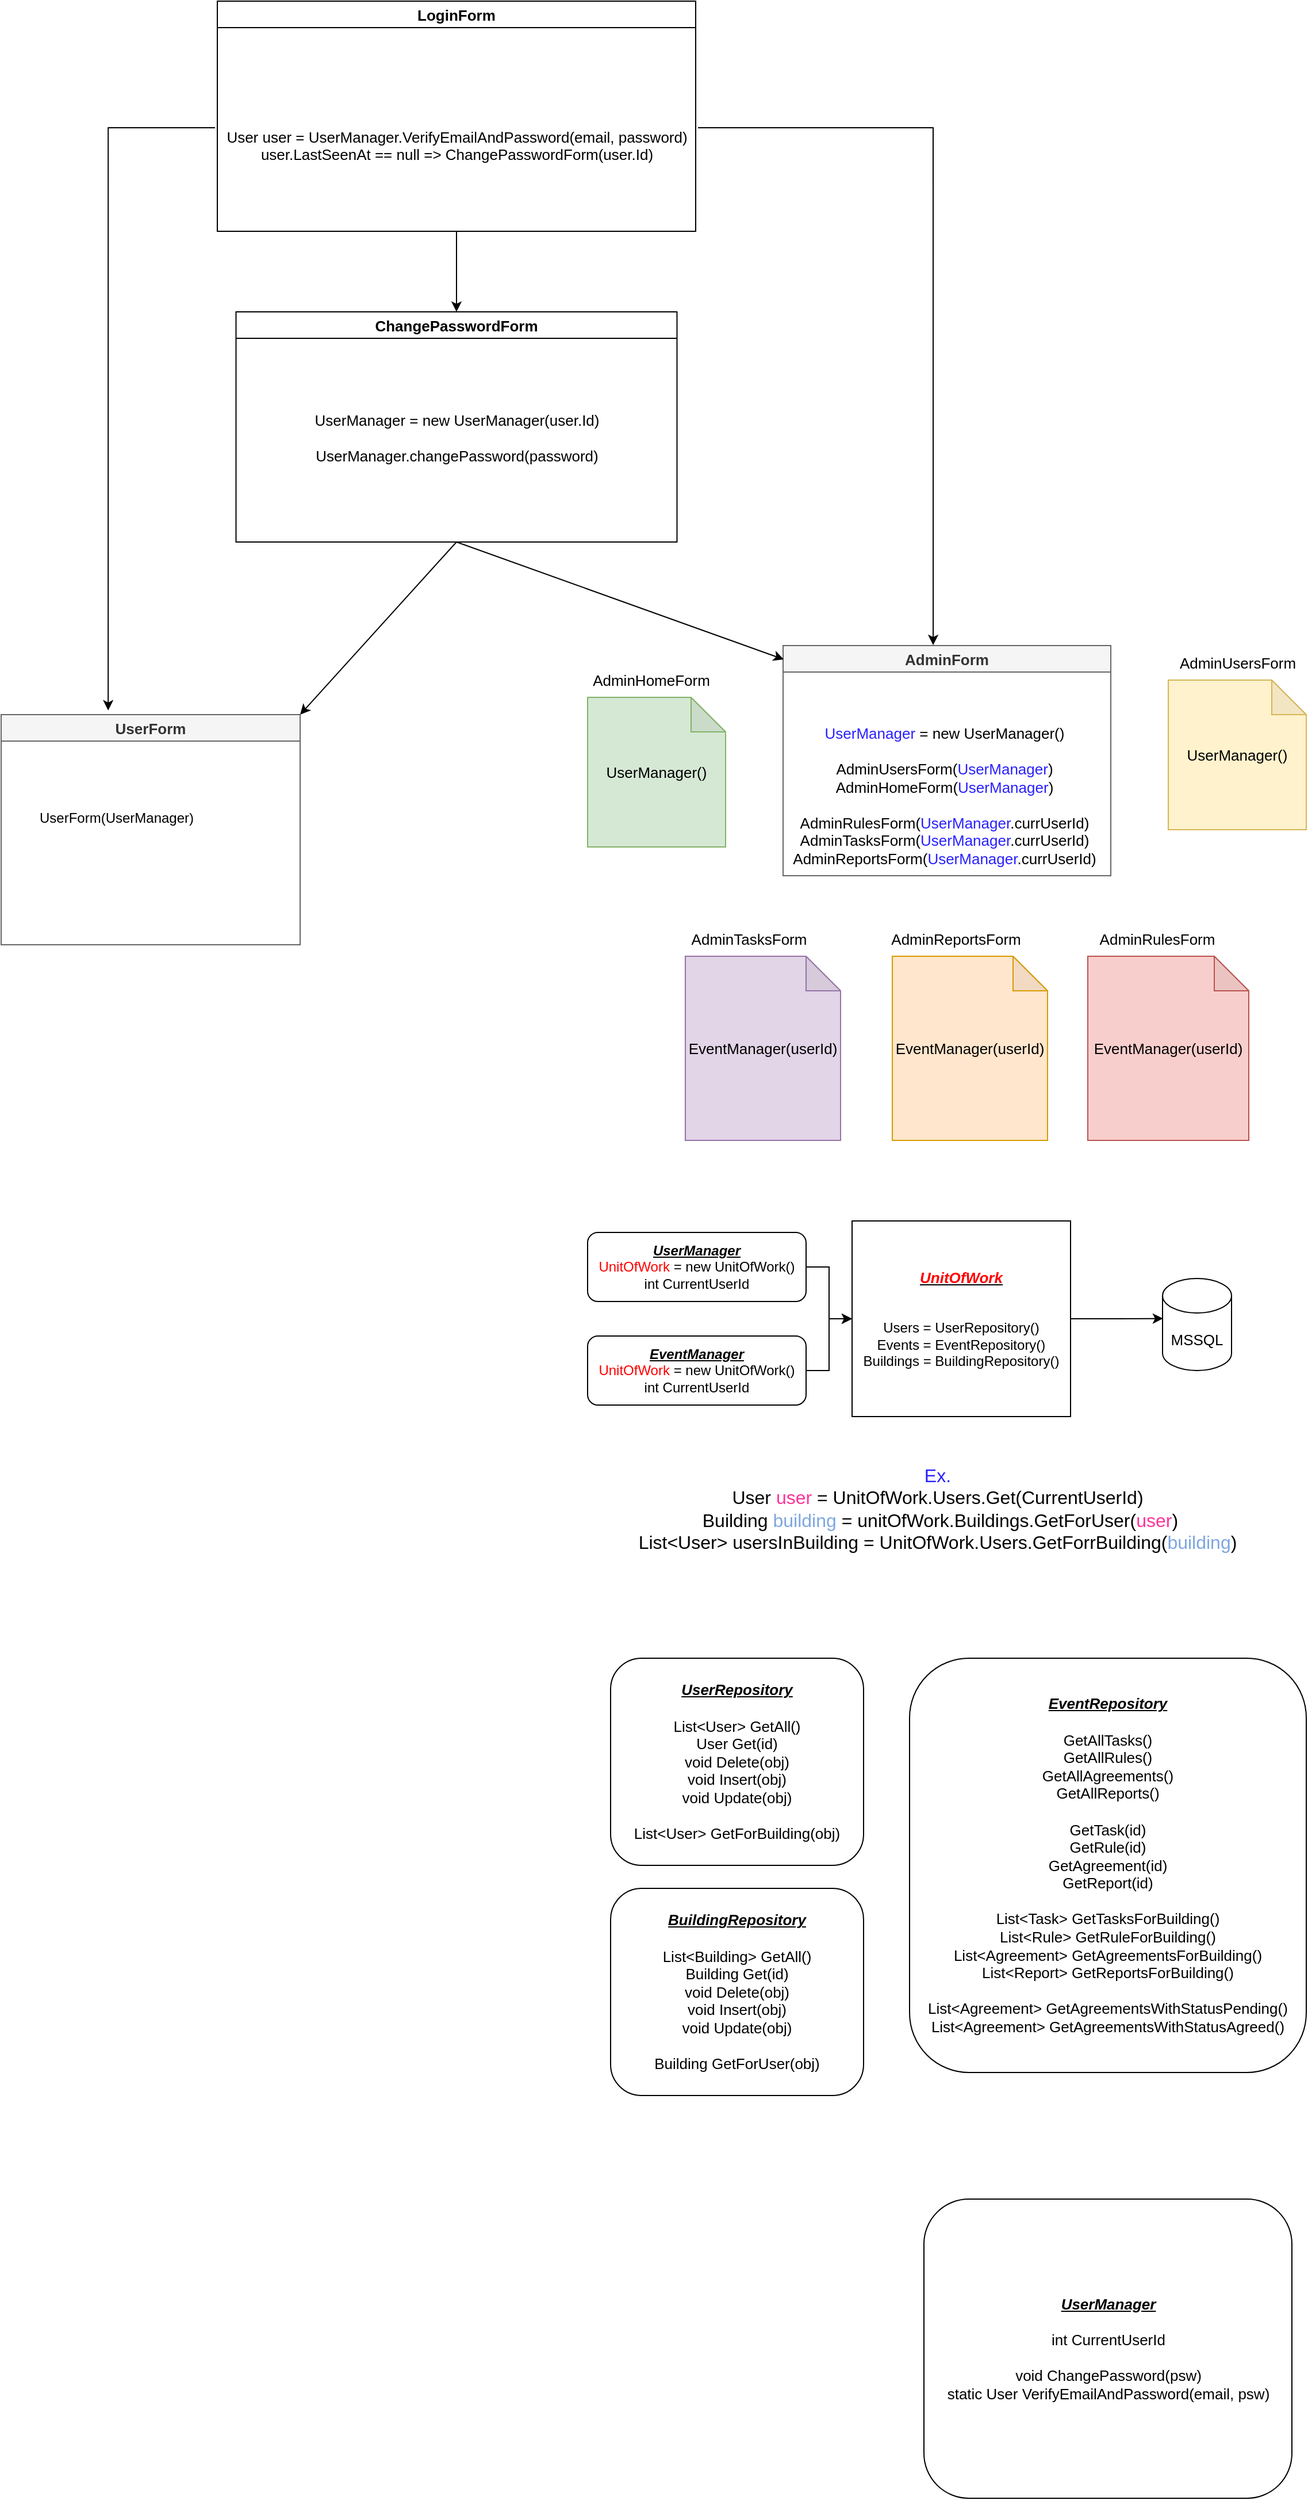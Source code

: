 <mxfile version="20.6.2" type="device"><diagram id="jkk2Hp5OEwUfQdvXrNxn" name="Page-1"><mxGraphModel dx="1735" dy="523" grid="1" gridSize="10" guides="1" tooltips="1" connect="1" arrows="1" fold="1" page="1" pageScale="1" pageWidth="850" pageHeight="1100" math="0" shadow="0"><root><mxCell id="0"/><mxCell id="1" parent="0"/><mxCell id="rlcm7OOJqL0iUNBQ9j8o-5" style="edgeStyle=orthogonalEdgeStyle;rounded=0;orthogonalLoop=1;jettySize=auto;html=1;fontSize=13;" parent="1" source="rlcm7OOJqL0iUNBQ9j8o-1" target="rlcm7OOJqL0iUNBQ9j8o-3" edge="1"><mxGeometry relative="1" as="geometry"/></mxCell><mxCell id="rlcm7OOJqL0iUNBQ9j8o-1" value="&lt;i&gt;&lt;b&gt;&lt;u&gt;UserManager&lt;/u&gt;&lt;/b&gt;&lt;/i&gt;&lt;br&gt;&lt;font color=&quot;#ff0000&quot;&gt;UnitOfWork&lt;/font&gt; = new UnitOfWork()&lt;br&gt;int CurrentUserId" style="rounded=1;whiteSpace=wrap;html=1;" parent="1" vertex="1"><mxGeometry x="140" y="1230" width="190" height="60" as="geometry"/></mxCell><mxCell id="rlcm7OOJqL0iUNBQ9j8o-6" style="edgeStyle=orthogonalEdgeStyle;rounded=0;orthogonalLoop=1;jettySize=auto;html=1;fontSize=13;" parent="1" source="rlcm7OOJqL0iUNBQ9j8o-2" target="rlcm7OOJqL0iUNBQ9j8o-3" edge="1"><mxGeometry relative="1" as="geometry"/></mxCell><mxCell id="rlcm7OOJqL0iUNBQ9j8o-2" value="&lt;u&gt;&lt;b&gt;&lt;i&gt;EventManager&lt;/i&gt;&lt;/b&gt;&lt;/u&gt;&lt;br&gt;&lt;font color=&quot;#ff0000&quot;&gt;UnitOfWork&lt;/font&gt; = new UnitOfWork()&lt;br&gt;int CurrentUserId" style="rounded=1;whiteSpace=wrap;html=1;" parent="1" vertex="1"><mxGeometry x="140" y="1320" width="190" height="60" as="geometry"/></mxCell><mxCell id="rlcm7OOJqL0iUNBQ9j8o-7" style="edgeStyle=orthogonalEdgeStyle;rounded=0;orthogonalLoop=1;jettySize=auto;html=1;entryX=0.007;entryY=0.435;entryDx=0;entryDy=0;entryPerimeter=0;fontSize=13;" parent="1" source="rlcm7OOJqL0iUNBQ9j8o-3" target="rlcm7OOJqL0iUNBQ9j8o-4" edge="1"><mxGeometry relative="1" as="geometry"/></mxCell><mxCell id="rlcm7OOJqL0iUNBQ9j8o-3" value="&lt;b&gt;&lt;font style=&quot;font-size: 13px;&quot;&gt;&lt;i&gt;&lt;u&gt;&lt;font color=&quot;#ff0000&quot;&gt;UnitOfWork&lt;/font&gt;&lt;/u&gt;&lt;br&gt;&lt;/i&gt;&lt;/font&gt;&lt;/b&gt;&lt;br&gt;&lt;br&gt;Users =&amp;nbsp;UserRepository()&lt;br&gt;Events = EventRepository()&lt;br&gt;Buildings = BuildingRepository()" style="rounded=0;whiteSpace=wrap;html=1;" parent="1" vertex="1"><mxGeometry x="370" y="1220" width="190" height="170" as="geometry"/></mxCell><mxCell id="rlcm7OOJqL0iUNBQ9j8o-4" value="MSSQL" style="shape=cylinder3;whiteSpace=wrap;html=1;boundedLbl=1;backgroundOutline=1;size=15;fontSize=13;" parent="1" vertex="1"><mxGeometry x="640" y="1270" width="60" height="80" as="geometry"/></mxCell><mxCell id="rlcm7OOJqL0iUNBQ9j8o-9" value="&lt;b&gt;&lt;i&gt;&lt;u&gt;UserRepository&lt;br&gt;&lt;/u&gt;&lt;/i&gt;&lt;/b&gt;&lt;br&gt;List&amp;lt;User&amp;gt; GetAll()&lt;br&gt;User Get(id)&lt;br&gt;void Delete(obj)&lt;br&gt;void Insert(obj)&lt;br&gt;void Update(obj)&lt;br&gt;&lt;br&gt;List&amp;lt;User&amp;gt; GetForBuilding(obj)" style="rounded=1;whiteSpace=wrap;html=1;fontSize=13;" parent="1" vertex="1"><mxGeometry x="160" y="1600" width="220" height="180" as="geometry"/></mxCell><mxCell id="rlcm7OOJqL0iUNBQ9j8o-10" value="&lt;b&gt;&lt;i&gt;&lt;u&gt;EventRepository&lt;br&gt;&lt;/u&gt;&lt;/i&gt;&lt;/b&gt;&lt;br&gt;GetAllTasks()&lt;br&gt;GetAllRules()&lt;br&gt;GetAllAgreements()&lt;br&gt;GetAllReports()&lt;br&gt;&lt;br&gt;GetTask(id)&lt;br&gt;GetRule(id)&lt;br&gt;GetAgreement(id)&lt;br&gt;GetReport(id)&lt;br&gt;&lt;br&gt;List&amp;lt;Task&amp;gt; GetTasksForBuilding()&lt;br&gt;List&amp;lt;Rule&amp;gt; GetRuleForBuilding()&lt;br&gt;List&amp;lt;Agreement&amp;gt; GetAgreementsForBuilding()&lt;br&gt;List&amp;lt;Report&amp;gt; GetReportsForBuilding()&lt;br&gt;&lt;br&gt;List&amp;lt;Agreement&amp;gt; GetAgreementsWithStatusPending()&lt;br&gt;List&amp;lt;Agreement&amp;gt; GetAgreementsWithStatusAgreed()" style="rounded=1;whiteSpace=wrap;html=1;fontSize=13;" parent="1" vertex="1"><mxGeometry x="420" y="1600" width="345" height="360" as="geometry"/></mxCell><mxCell id="rlcm7OOJqL0iUNBQ9j8o-11" value="&lt;b&gt;&lt;i&gt;&lt;u&gt;BuildingRepository&lt;br&gt;&lt;/u&gt;&lt;/i&gt;&lt;/b&gt;&lt;br&gt;List&amp;lt;Building&amp;gt; GetAll()&lt;br&gt;Building Get(id)&lt;br&gt;void Delete(obj)&lt;br&gt;void Insert(obj)&lt;br&gt;void Update(obj)&lt;br&gt;&lt;br&gt;Building GetForUser(obj)" style="rounded=1;whiteSpace=wrap;html=1;fontSize=13;" parent="1" vertex="1"><mxGeometry x="160" y="1800" width="220" height="180" as="geometry"/></mxCell><mxCell id="rlcm7OOJqL0iUNBQ9j8o-15" value="UserManager()" style="shape=note;whiteSpace=wrap;html=1;backgroundOutline=1;darkOpacity=0.05;fontSize=13;fillColor=#fff2cc;strokeColor=#d6b656;" parent="1" vertex="1"><mxGeometry x="645" y="750" width="120" height="130" as="geometry"/></mxCell><mxCell id="rlcm7OOJqL0iUNBQ9j8o-16" value="EventManager(userId)" style="shape=note;whiteSpace=wrap;html=1;backgroundOutline=1;darkOpacity=0.05;fontSize=13;fillColor=#f8cecc;strokeColor=#b85450;" parent="1" vertex="1"><mxGeometry x="575" y="990" width="140" height="160" as="geometry"/></mxCell><mxCell id="rlcm7OOJqL0iUNBQ9j8o-17" value="AdminRulesForm" style="text;html=1;align=center;verticalAlign=middle;resizable=0;points=[];autosize=1;strokeColor=none;fillColor=none;fontSize=13;" parent="1" vertex="1"><mxGeometry x="575" y="960" width="120" height="30" as="geometry"/></mxCell><mxCell id="rlcm7OOJqL0iUNBQ9j8o-18" value="AdminUsersForm" style="text;html=1;align=center;verticalAlign=middle;resizable=0;points=[];autosize=1;strokeColor=none;fillColor=none;fontSize=13;" parent="1" vertex="1"><mxGeometry x="645" y="720" width="120" height="30" as="geometry"/></mxCell><mxCell id="rlcm7OOJqL0iUNBQ9j8o-19" value="EventManager(userId)" style="shape=note;whiteSpace=wrap;html=1;backgroundOutline=1;darkOpacity=0.05;fontSize=13;fillColor=#e1d5e7;strokeColor=#9673a6;" parent="1" vertex="1"><mxGeometry x="225" y="990" width="135" height="160" as="geometry"/></mxCell><mxCell id="rlcm7OOJqL0iUNBQ9j8o-20" value="AdminTasksForm" style="text;html=1;align=center;verticalAlign=middle;resizable=0;points=[];autosize=1;strokeColor=none;fillColor=none;fontSize=13;" parent="1" vertex="1"><mxGeometry x="220" y="960" width="120" height="30" as="geometry"/></mxCell><mxCell id="rlcm7OOJqL0iUNBQ9j8o-21" value="EventManager(userId)" style="shape=note;whiteSpace=wrap;html=1;backgroundOutline=1;darkOpacity=0.05;fontSize=13;fillColor=#ffe6cc;strokeColor=#d79b00;" parent="1" vertex="1"><mxGeometry x="405" y="990" width="135" height="160" as="geometry"/></mxCell><mxCell id="rlcm7OOJqL0iUNBQ9j8o-22" value="AdminReportsForm" style="text;html=1;align=center;verticalAlign=middle;resizable=0;points=[];autosize=1;strokeColor=none;fillColor=none;fontSize=13;" parent="1" vertex="1"><mxGeometry x="390" y="960" width="140" height="30" as="geometry"/></mxCell><mxCell id="rlcm7OOJqL0iUNBQ9j8o-24" value="AdminForm" style="swimlane;whiteSpace=wrap;html=1;fontSize=13;fillColor=#f5f5f5;fontColor=#333333;strokeColor=#666666;" parent="1" vertex="1"><mxGeometry x="310" y="720" width="285" height="200" as="geometry"/></mxCell><mxCell id="rlcm7OOJqL0iUNBQ9j8o-29" value="&lt;br style=&quot;&quot;&gt;&lt;br style=&quot;&quot;&gt;&lt;font color=&quot;#2921ff&quot;&gt;UserManager&lt;/font&gt; = new UserManager()&lt;br style=&quot;&quot;&gt;&lt;br style=&quot;&quot;&gt;AdminUsersForm(&lt;font color=&quot;#2921ff&quot;&gt;UserManager&lt;/font&gt;)&lt;br&gt;AdminHomeForm(&lt;font color=&quot;#2921ff&quot;&gt;UserManager&lt;/font&gt;)&lt;br style=&quot;&quot;&gt;&lt;br style=&quot;&quot;&gt;AdminRulesForm(&lt;font color=&quot;#2921ff&quot;&gt;UserManager&lt;/font&gt;.currUserId)&lt;br style=&quot;&quot;&gt;AdminTasksForm(&lt;font color=&quot;#2921ff&quot;&gt;UserManager&lt;/font&gt;.currUserId)&lt;br style=&quot;&quot;&gt;AdminReportsForm(&lt;font color=&quot;#2921ff&quot;&gt;UserManager&lt;/font&gt;.currUserId)" style="text;html=1;align=center;verticalAlign=middle;resizable=0;points=[];autosize=1;strokeColor=none;fillColor=none;fontSize=13;" parent="rlcm7OOJqL0iUNBQ9j8o-24" vertex="1"><mxGeometry x="-5" y="30" width="290" height="170" as="geometry"/></mxCell><mxCell id="rlcm7OOJqL0iUNBQ9j8o-43" style="edgeStyle=orthogonalEdgeStyle;rounded=0;orthogonalLoop=1;jettySize=auto;html=1;entryX=0.5;entryY=0;entryDx=0;entryDy=0;fontSize=13;fontColor=#2921FF;" parent="1" source="rlcm7OOJqL0iUNBQ9j8o-30" target="rlcm7OOJqL0iUNBQ9j8o-32" edge="1"><mxGeometry relative="1" as="geometry"/></mxCell><mxCell id="rlcm7OOJqL0iUNBQ9j8o-30" value="LoginForm" style="swimlane;whiteSpace=wrap;html=1;fontSize=13;" parent="1" vertex="1"><mxGeometry x="-182" y="160" width="416" height="200" as="geometry"/></mxCell><mxCell id="rlcm7OOJqL0iUNBQ9j8o-31" value="&lt;br style=&quot;&quot;&gt;&lt;br style=&quot;&quot;&gt;User user = UserManager.VerifyEmailAndPassword(email, password)&lt;br&gt;user.LastSeenAt == null =&amp;gt; ChangePasswordForm(user.Id)" style="text;html=1;align=center;verticalAlign=middle;resizable=0;points=[];autosize=1;strokeColor=none;fillColor=none;fontSize=13;" parent="rlcm7OOJqL0iUNBQ9j8o-30" vertex="1"><mxGeometry x="-2" y="70" width="420" height="80" as="geometry"/></mxCell><mxCell id="rlcm7OOJqL0iUNBQ9j8o-32" value="ChangePasswordForm" style="swimlane;whiteSpace=wrap;html=1;fontSize=13;" parent="1" vertex="1"><mxGeometry x="-165.75" y="430" width="383.5" height="200" as="geometry"/></mxCell><mxCell id="rlcm7OOJqL0iUNBQ9j8o-33" value="UserManager = new UserManager(user.Id)&lt;br style=&quot;&quot;&gt;&lt;br style=&quot;&quot;&gt;UserManager.changePassword(password)" style="text;html=1;align=center;verticalAlign=middle;resizable=0;points=[];autosize=1;strokeColor=none;fillColor=none;fontSize=13;" parent="rlcm7OOJqL0iUNBQ9j8o-32" vertex="1"><mxGeometry x="56.75" y="80" width="270" height="60" as="geometry"/></mxCell><mxCell id="rlcm7OOJqL0iUNBQ9j8o-34" value="&lt;b&gt;&lt;i&gt;&lt;u&gt;UserManager&lt;br&gt;&lt;/u&gt;&lt;/i&gt;&lt;/b&gt;&lt;br&gt;int CurrentUserId&lt;br&gt;&lt;br&gt;void ChangePassword(psw)&lt;br&gt;static User VerifyEmailAndPassword(email, psw)&lt;br&gt;" style="rounded=1;whiteSpace=wrap;html=1;fontSize=13;" parent="1" vertex="1"><mxGeometry x="432.5" y="2070" width="320" height="260" as="geometry"/></mxCell><mxCell id="rlcm7OOJqL0iUNBQ9j8o-35" value="UserManager()" style="shape=note;whiteSpace=wrap;html=1;backgroundOutline=1;darkOpacity=0.05;fontSize=13;fillColor=#d5e8d4;strokeColor=#82b366;" parent="1" vertex="1"><mxGeometry x="140" y="765" width="120" height="130" as="geometry"/></mxCell><mxCell id="rlcm7OOJqL0iUNBQ9j8o-36" value="AdminHomeForm" style="text;html=1;align=center;verticalAlign=middle;resizable=0;points=[];autosize=1;strokeColor=none;fillColor=none;fontSize=13;" parent="1" vertex="1"><mxGeometry x="130" y="735" width="130" height="30" as="geometry"/></mxCell><mxCell id="rlcm7OOJqL0iUNBQ9j8o-39" value="UserForm" style="swimlane;whiteSpace=wrap;html=1;fontSize=13;fillColor=#f5f5f5;fontColor=#333333;strokeColor=#666666;startSize=23;" parent="1" vertex="1"><mxGeometry x="-370" y="780" width="260" height="200" as="geometry"/></mxCell><mxCell id="0AQndjYWDXl1kCDEuqDU-1" value="UserForm(UserManager)" style="text;html=1;align=center;verticalAlign=middle;resizable=0;points=[];autosize=1;strokeColor=none;fillColor=none;" vertex="1" parent="rlcm7OOJqL0iUNBQ9j8o-39"><mxGeometry x="20" y="75" width="160" height="30" as="geometry"/></mxCell><mxCell id="rlcm7OOJqL0iUNBQ9j8o-41" style="edgeStyle=orthogonalEdgeStyle;rounded=0;orthogonalLoop=1;jettySize=auto;html=1;entryX=0.358;entryY=-0.018;entryDx=0;entryDy=0;entryPerimeter=0;fontSize=13;fontColor=#2921FF;" parent="1" source="rlcm7OOJqL0iUNBQ9j8o-31" target="rlcm7OOJqL0iUNBQ9j8o-39" edge="1"><mxGeometry relative="1" as="geometry"><Array as="points"><mxPoint x="-277" y="270"/></Array></mxGeometry></mxCell><mxCell id="rlcm7OOJqL0iUNBQ9j8o-42" style="edgeStyle=orthogonalEdgeStyle;rounded=0;orthogonalLoop=1;jettySize=auto;html=1;entryX=0.458;entryY=-0.002;entryDx=0;entryDy=0;entryPerimeter=0;fontSize=13;fontColor=#2921FF;" parent="1" source="rlcm7OOJqL0iUNBQ9j8o-31" target="rlcm7OOJqL0iUNBQ9j8o-24" edge="1"><mxGeometry relative="1" as="geometry"/></mxCell><mxCell id="rlcm7OOJqL0iUNBQ9j8o-46" value="" style="endArrow=classic;html=1;rounded=0;fontSize=13;fontColor=#2921FF;exitX=0.5;exitY=1;exitDx=0;exitDy=0;entryX=0.002;entryY=0.06;entryDx=0;entryDy=0;entryPerimeter=0;" parent="1" source="rlcm7OOJqL0iUNBQ9j8o-32" target="rlcm7OOJqL0iUNBQ9j8o-24" edge="1"><mxGeometry width="50" height="50" relative="1" as="geometry"><mxPoint x="60" y="710" as="sourcePoint"/><mxPoint x="110" y="660" as="targetPoint"/></mxGeometry></mxCell><mxCell id="rlcm7OOJqL0iUNBQ9j8o-47" value="" style="endArrow=classic;html=1;rounded=0;fontSize=13;fontColor=#2921FF;exitX=0.5;exitY=1;exitDx=0;exitDy=0;entryX=1;entryY=0;entryDx=0;entryDy=0;" parent="1" source="rlcm7OOJqL0iUNBQ9j8o-32" target="rlcm7OOJqL0iUNBQ9j8o-39" edge="1"><mxGeometry width="50" height="50" relative="1" as="geometry"><mxPoint x="-100" y="740" as="sourcePoint"/><mxPoint x="-50" y="690" as="targetPoint"/></mxGeometry></mxCell><mxCell id="rlcm7OOJqL0iUNBQ9j8o-48" value="&lt;font style=&quot;font-size: 16px;&quot;&gt;Ex.&lt;br&gt;&lt;font color=&quot;#000000&quot;&gt;User &lt;/font&gt;&lt;font color=&quot;#ff3399&quot;&gt;user&lt;/font&gt;&lt;font color=&quot;#000000&quot;&gt; = UnitOfWork.Users.Get(CurrentUserId)&lt;br&gt;&amp;nbsp;Building &lt;/font&gt;&lt;font color=&quot;#7ea6e0&quot;&gt;building&lt;/font&gt;&lt;font color=&quot;#000000&quot;&gt; = unitOfWork.Buildings.GetForUser(&lt;/font&gt;&lt;font color=&quot;#ff3399&quot;&gt;user&lt;/font&gt;&lt;font color=&quot;#000000&quot;&gt;)&lt;br&gt;List&amp;lt;User&amp;gt; usersInBuilding = UnitOfWork.Users.GetForrBuilding(&lt;/font&gt;&lt;font color=&quot;#7ea6e0&quot;&gt;building&lt;/font&gt;&lt;font color=&quot;#000000&quot;&gt;)&lt;/font&gt;&lt;/font&gt;" style="text;html=1;strokeColor=none;fillColor=none;align=center;verticalAlign=middle;whiteSpace=wrap;rounded=0;fontSize=13;fontColor=#2921FF;" parent="1" vertex="1"><mxGeometry x="160" y="1410" width="569" height="120" as="geometry"/></mxCell></root></mxGraphModel></diagram></mxfile>